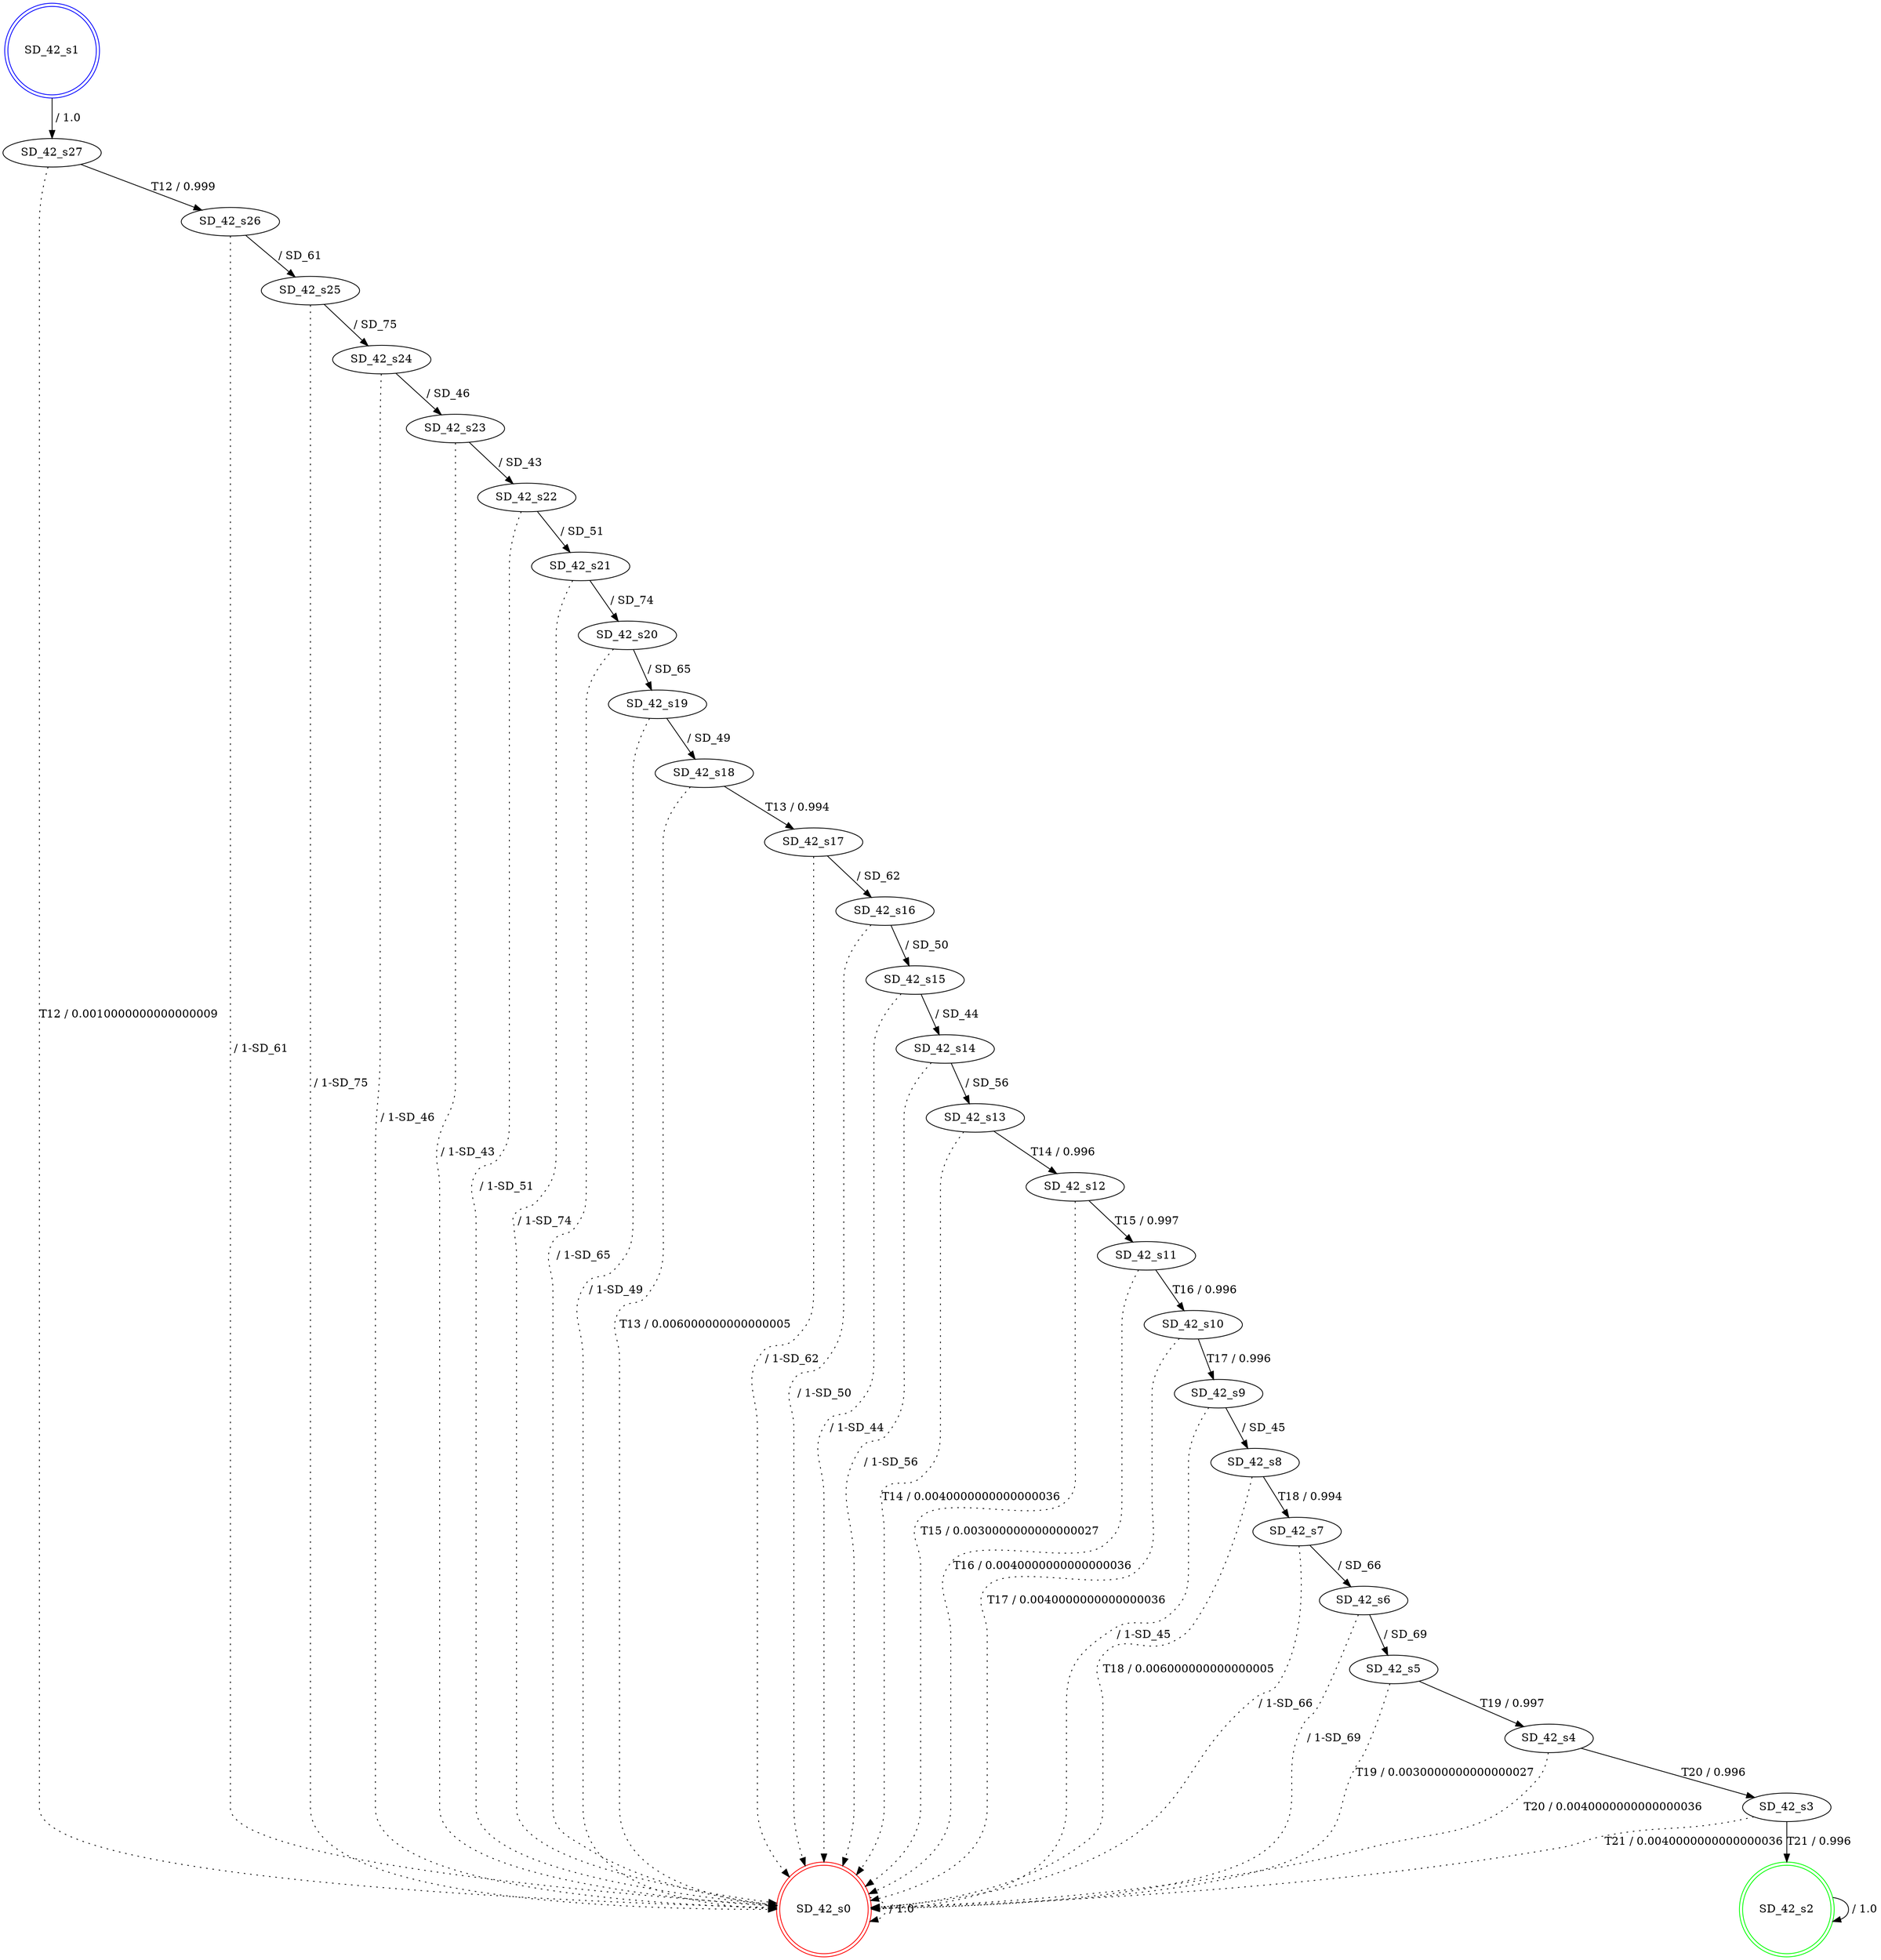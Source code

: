 digraph graphname {
SD_42_s0 [label="SD_42_s0",color=red,shape=doublecircle ];
SD_42_s1 [label="SD_42_s1",color=blue,shape=doublecircle ];
SD_42_s2 [label="SD_42_s2",color=green,shape=doublecircle ];
SD_42_s3 [label="SD_42_s3" ];
SD_42_s4 [label="SD_42_s4" ];
SD_42_s5 [label="SD_42_s5" ];
SD_42_s6 [label="SD_42_s6" ];
SD_42_s7 [label="SD_42_s7" ];
SD_42_s8 [label="SD_42_s8" ];
SD_42_s9 [label="SD_42_s9" ];
SD_42_s10 [label="SD_42_s10" ];
SD_42_s11 [label="SD_42_s11" ];
SD_42_s12 [label="SD_42_s12" ];
SD_42_s13 [label="SD_42_s13" ];
SD_42_s14 [label="SD_42_s14" ];
SD_42_s15 [label="SD_42_s15" ];
SD_42_s16 [label="SD_42_s16" ];
SD_42_s17 [label="SD_42_s17" ];
SD_42_s18 [label="SD_42_s18" ];
SD_42_s19 [label="SD_42_s19" ];
SD_42_s20 [label="SD_42_s20" ];
SD_42_s21 [label="SD_42_s21" ];
SD_42_s22 [label="SD_42_s22" ];
SD_42_s23 [label="SD_42_s23" ];
SD_42_s24 [label="SD_42_s24" ];
SD_42_s25 [label="SD_42_s25" ];
SD_42_s26 [label="SD_42_s26" ];
SD_42_s27 [label="SD_42_s27" ];
SD_42_s0 -> SD_42_s0 [label=" / 1.0", style=dotted];
SD_42_s1 -> SD_42_s27 [label=" / 1.0"];
SD_42_s2 -> SD_42_s2 [label=" / 1.0"];
SD_42_s3 -> SD_42_s2 [label="T21 / 0.996"];
SD_42_s3 -> SD_42_s0 [label="T21 / 0.0040000000000000036", style=dotted];
SD_42_s4 -> SD_42_s3 [label="T20 / 0.996"];
SD_42_s4 -> SD_42_s0 [label="T20 / 0.0040000000000000036", style=dotted];
SD_42_s5 -> SD_42_s4 [label="T19 / 0.997"];
SD_42_s5 -> SD_42_s0 [label="T19 / 0.0030000000000000027", style=dotted];
SD_42_s6 -> SD_42_s5 [label=" / SD_69"];
SD_42_s6 -> SD_42_s0 [label=" / 1-SD_69", style=dotted];
SD_42_s7 -> SD_42_s6 [label=" / SD_66"];
SD_42_s7 -> SD_42_s0 [label=" / 1-SD_66", style=dotted];
SD_42_s8 -> SD_42_s7 [label="T18 / 0.994"];
SD_42_s8 -> SD_42_s0 [label="T18 / 0.006000000000000005", style=dotted];
SD_42_s9 -> SD_42_s8 [label=" / SD_45"];
SD_42_s9 -> SD_42_s0 [label=" / 1-SD_45", style=dotted];
SD_42_s10 -> SD_42_s9 [label="T17 / 0.996"];
SD_42_s10 -> SD_42_s0 [label="T17 / 0.0040000000000000036", style=dotted];
SD_42_s11 -> SD_42_s10 [label="T16 / 0.996"];
SD_42_s11 -> SD_42_s0 [label="T16 / 0.0040000000000000036", style=dotted];
SD_42_s12 -> SD_42_s11 [label="T15 / 0.997"];
SD_42_s12 -> SD_42_s0 [label="T15 / 0.0030000000000000027", style=dotted];
SD_42_s13 -> SD_42_s12 [label="T14 / 0.996"];
SD_42_s13 -> SD_42_s0 [label="T14 / 0.0040000000000000036", style=dotted];
SD_42_s14 -> SD_42_s13 [label=" / SD_56"];
SD_42_s14 -> SD_42_s0 [label=" / 1-SD_56", style=dotted];
SD_42_s15 -> SD_42_s14 [label=" / SD_44"];
SD_42_s15 -> SD_42_s0 [label=" / 1-SD_44", style=dotted];
SD_42_s16 -> SD_42_s15 [label=" / SD_50"];
SD_42_s16 -> SD_42_s0 [label=" / 1-SD_50", style=dotted];
SD_42_s17 -> SD_42_s16 [label=" / SD_62"];
SD_42_s17 -> SD_42_s0 [label=" / 1-SD_62", style=dotted];
SD_42_s18 -> SD_42_s17 [label="T13 / 0.994"];
SD_42_s18 -> SD_42_s0 [label="T13 / 0.006000000000000005", style=dotted];
SD_42_s19 -> SD_42_s18 [label=" / SD_49"];
SD_42_s19 -> SD_42_s0 [label=" / 1-SD_49", style=dotted];
SD_42_s20 -> SD_42_s19 [label=" / SD_65"];
SD_42_s20 -> SD_42_s0 [label=" / 1-SD_65", style=dotted];
SD_42_s21 -> SD_42_s20 [label=" / SD_74"];
SD_42_s21 -> SD_42_s0 [label=" / 1-SD_74", style=dotted];
SD_42_s22 -> SD_42_s21 [label=" / SD_51"];
SD_42_s22 -> SD_42_s0 [label=" / 1-SD_51", style=dotted];
SD_42_s23 -> SD_42_s22 [label=" / SD_43"];
SD_42_s23 -> SD_42_s0 [label=" / 1-SD_43", style=dotted];
SD_42_s24 -> SD_42_s23 [label=" / SD_46"];
SD_42_s24 -> SD_42_s0 [label=" / 1-SD_46", style=dotted];
SD_42_s25 -> SD_42_s24 [label=" / SD_75"];
SD_42_s25 -> SD_42_s0 [label=" / 1-SD_75", style=dotted];
SD_42_s26 -> SD_42_s25 [label=" / SD_61"];
SD_42_s26 -> SD_42_s0 [label=" / 1-SD_61", style=dotted];
SD_42_s27 -> SD_42_s26 [label="T12 / 0.999"];
SD_42_s27 -> SD_42_s0 [label="T12 / 0.0010000000000000009", style=dotted];
}